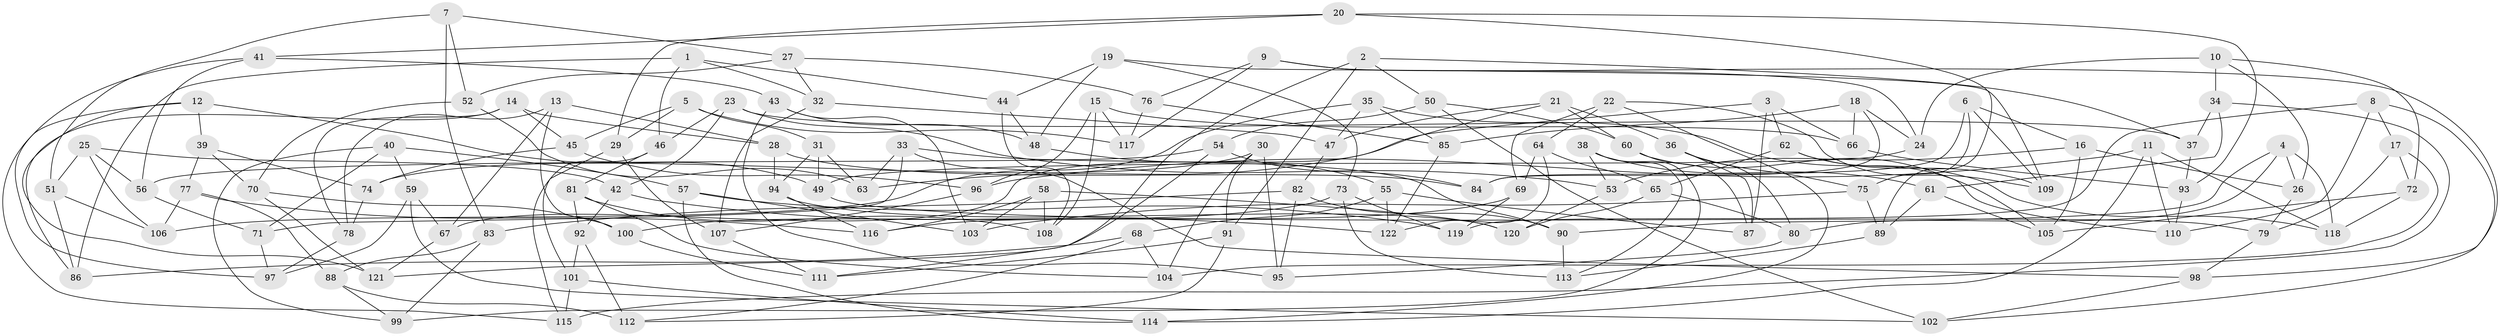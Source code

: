 // coarse degree distribution, {9: 0.02040816326530612, 6: 0.02040816326530612, 12: 0.02040816326530612, 10: 0.20408163265306123, 7: 0.12244897959183673, 3: 0.10204081632653061, 4: 0.40816326530612246, 8: 0.061224489795918366, 5: 0.04081632653061224}
// Generated by graph-tools (version 1.1) at 2025/53/03/04/25 22:53:47]
// undirected, 122 vertices, 244 edges
graph export_dot {
  node [color=gray90,style=filled];
  1;
  2;
  3;
  4;
  5;
  6;
  7;
  8;
  9;
  10;
  11;
  12;
  13;
  14;
  15;
  16;
  17;
  18;
  19;
  20;
  21;
  22;
  23;
  24;
  25;
  26;
  27;
  28;
  29;
  30;
  31;
  32;
  33;
  34;
  35;
  36;
  37;
  38;
  39;
  40;
  41;
  42;
  43;
  44;
  45;
  46;
  47;
  48;
  49;
  50;
  51;
  52;
  53;
  54;
  55;
  56;
  57;
  58;
  59;
  60;
  61;
  62;
  63;
  64;
  65;
  66;
  67;
  68;
  69;
  70;
  71;
  72;
  73;
  74;
  75;
  76;
  77;
  78;
  79;
  80;
  81;
  82;
  83;
  84;
  85;
  86;
  87;
  88;
  89;
  90;
  91;
  92;
  93;
  94;
  95;
  96;
  97;
  98;
  99;
  100;
  101;
  102;
  103;
  104;
  105;
  106;
  107;
  108;
  109;
  110;
  111;
  112;
  113;
  114;
  115;
  116;
  117;
  118;
  119;
  120;
  121;
  122;
  1 -- 32;
  1 -- 86;
  1 -- 46;
  1 -- 44;
  2 -- 50;
  2 -- 111;
  2 -- 37;
  2 -- 91;
  3 -- 87;
  3 -- 62;
  3 -- 66;
  3 -- 63;
  4 -- 26;
  4 -- 80;
  4 -- 90;
  4 -- 118;
  5 -- 117;
  5 -- 31;
  5 -- 29;
  5 -- 45;
  6 -- 84;
  6 -- 75;
  6 -- 16;
  6 -- 109;
  7 -- 52;
  7 -- 83;
  7 -- 27;
  7 -- 51;
  8 -- 102;
  8 -- 17;
  8 -- 110;
  8 -- 119;
  9 -- 76;
  9 -- 117;
  9 -- 98;
  9 -- 24;
  10 -- 72;
  10 -- 24;
  10 -- 34;
  10 -- 26;
  11 -- 118;
  11 -- 96;
  11 -- 110;
  11 -- 114;
  12 -- 121;
  12 -- 49;
  12 -- 115;
  12 -- 39;
  13 -- 78;
  13 -- 67;
  13 -- 100;
  13 -- 28;
  14 -- 86;
  14 -- 28;
  14 -- 78;
  14 -- 45;
  15 -- 66;
  15 -- 108;
  15 -- 96;
  15 -- 117;
  16 -- 105;
  16 -- 26;
  16 -- 53;
  17 -- 72;
  17 -- 104;
  17 -- 79;
  18 -- 66;
  18 -- 85;
  18 -- 24;
  18 -- 84;
  19 -- 44;
  19 -- 109;
  19 -- 48;
  19 -- 73;
  20 -- 41;
  20 -- 89;
  20 -- 29;
  20 -- 93;
  21 -- 67;
  21 -- 47;
  21 -- 36;
  21 -- 60;
  22 -- 109;
  22 -- 114;
  22 -- 64;
  22 -- 69;
  23 -- 37;
  23 -- 42;
  23 -- 46;
  23 -- 53;
  24 -- 49;
  25 -- 56;
  25 -- 51;
  25 -- 106;
  25 -- 42;
  26 -- 79;
  27 -- 52;
  27 -- 76;
  27 -- 32;
  28 -- 84;
  28 -- 94;
  29 -- 101;
  29 -- 107;
  30 -- 91;
  30 -- 74;
  30 -- 104;
  30 -- 95;
  31 -- 49;
  31 -- 94;
  31 -- 63;
  32 -- 107;
  32 -- 47;
  33 -- 63;
  33 -- 98;
  33 -- 90;
  33 -- 71;
  34 -- 61;
  34 -- 37;
  34 -- 115;
  35 -- 47;
  35 -- 118;
  35 -- 106;
  35 -- 85;
  36 -- 75;
  36 -- 87;
  36 -- 80;
  37 -- 93;
  38 -- 99;
  38 -- 53;
  38 -- 61;
  38 -- 113;
  39 -- 70;
  39 -- 74;
  39 -- 77;
  40 -- 99;
  40 -- 59;
  40 -- 71;
  40 -- 57;
  41 -- 56;
  41 -- 43;
  41 -- 97;
  42 -- 92;
  42 -- 122;
  43 -- 103;
  43 -- 95;
  43 -- 48;
  44 -- 108;
  44 -- 48;
  45 -- 74;
  45 -- 96;
  46 -- 81;
  46 -- 115;
  47 -- 82;
  48 -- 55;
  49 -- 79;
  50 -- 54;
  50 -- 60;
  50 -- 102;
  51 -- 86;
  51 -- 106;
  52 -- 70;
  52 -- 63;
  53 -- 120;
  54 -- 84;
  54 -- 121;
  54 -- 56;
  55 -- 122;
  55 -- 68;
  55 -- 87;
  56 -- 71;
  57 -- 114;
  57 -- 119;
  57 -- 103;
  58 -- 120;
  58 -- 103;
  58 -- 116;
  58 -- 108;
  59 -- 102;
  59 -- 67;
  59 -- 97;
  60 -- 87;
  60 -- 110;
  61 -- 89;
  61 -- 105;
  62 -- 109;
  62 -- 65;
  62 -- 105;
  64 -- 65;
  64 -- 69;
  64 -- 122;
  65 -- 120;
  65 -- 80;
  66 -- 93;
  67 -- 121;
  68 -- 86;
  68 -- 112;
  68 -- 104;
  69 -- 119;
  69 -- 116;
  70 -- 100;
  70 -- 121;
  71 -- 97;
  72 -- 105;
  72 -- 118;
  73 -- 113;
  73 -- 119;
  73 -- 100;
  74 -- 78;
  75 -- 89;
  75 -- 103;
  76 -- 117;
  76 -- 85;
  77 -- 116;
  77 -- 88;
  77 -- 106;
  78 -- 97;
  79 -- 98;
  80 -- 95;
  81 -- 108;
  81 -- 104;
  81 -- 92;
  82 -- 90;
  82 -- 95;
  82 -- 83;
  83 -- 99;
  83 -- 88;
  85 -- 122;
  88 -- 112;
  88 -- 99;
  89 -- 113;
  90 -- 113;
  91 -- 111;
  91 -- 112;
  92 -- 101;
  92 -- 112;
  93 -- 110;
  94 -- 120;
  94 -- 116;
  96 -- 107;
  98 -- 102;
  100 -- 111;
  101 -- 114;
  101 -- 115;
  107 -- 111;
}
